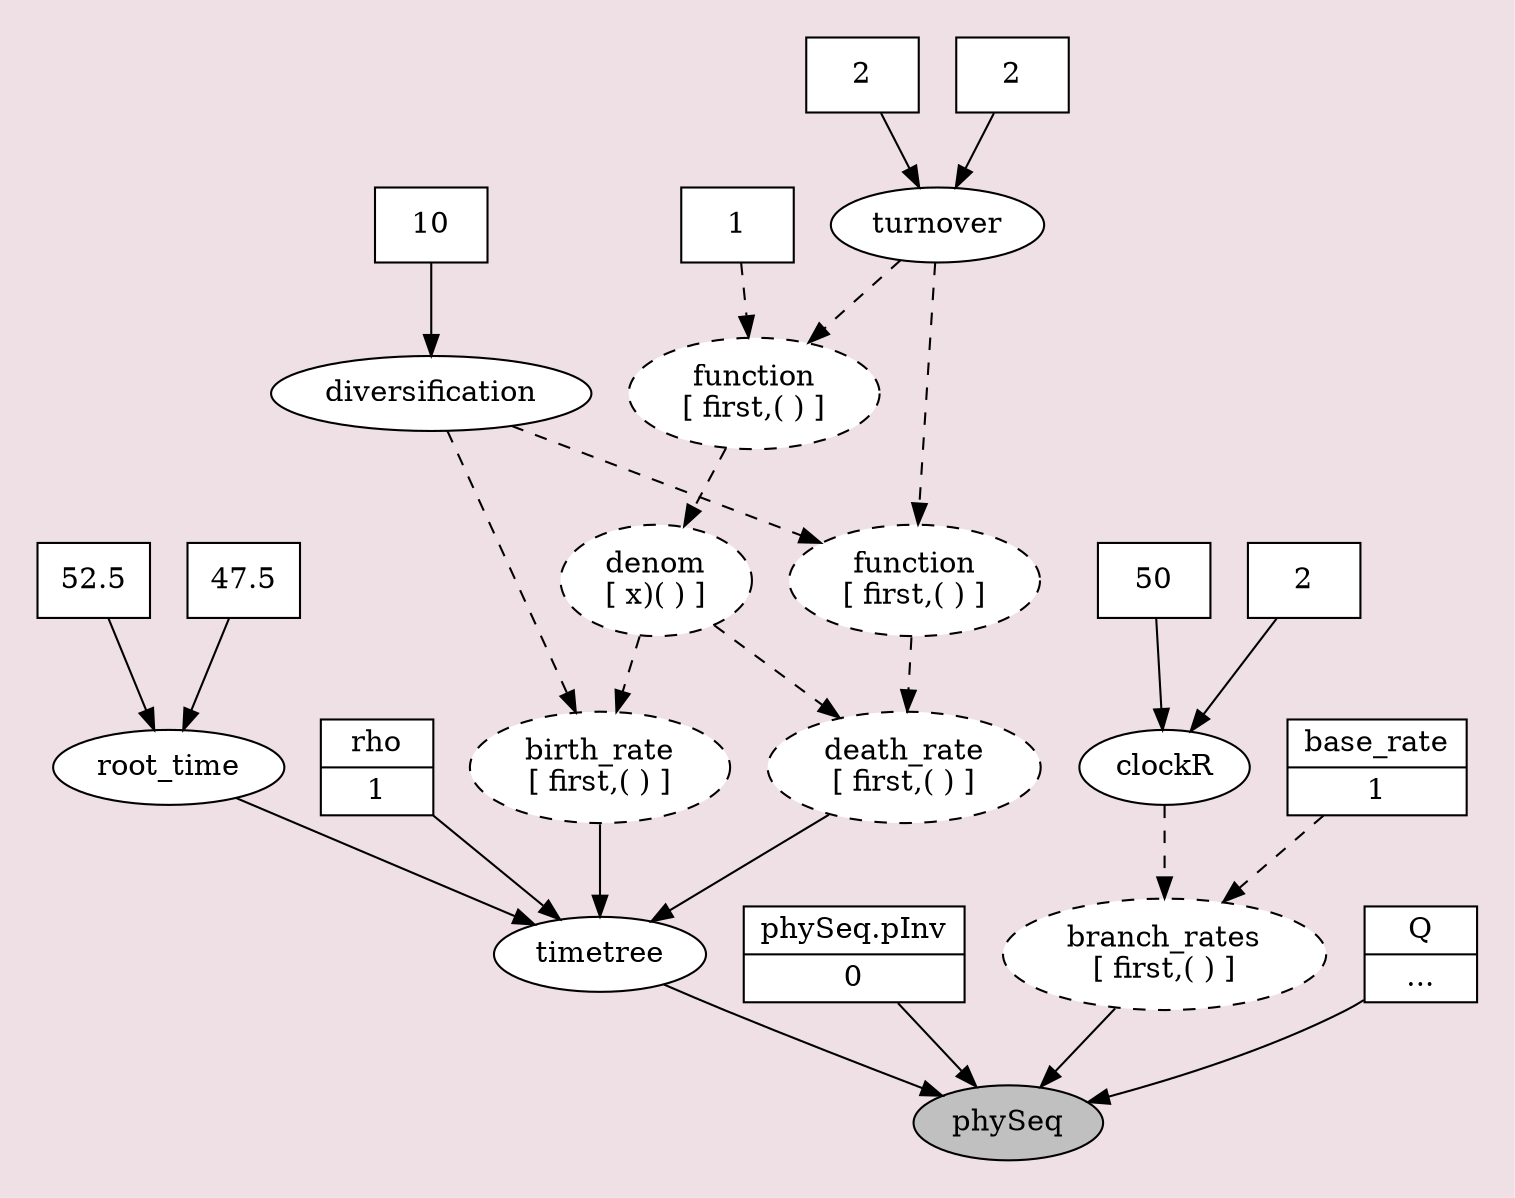 /* Graphical model description in DOT language                                    */
/*    To view graph:                                                              */
/*       open this file in the program Graphviz: http://www.graphviz.org          */
/*       or paste contents into an online viewer: http://stamm-wilbrandt.de/GraphvizFiddle */

digraph REVDAG {
   n_turnover [shape=oval, style=filled, fillcolor=white, label="turnover"]
   n_0x7fe39361ef60 [shape=box, style=filled, fillcolor=white, label="2"]
   n_0x7fe39361f060 [shape=box, style=filled, fillcolor=white, label="2"]
   n_0x7fe39361f160 [shape=oval, style="dashed,filled", fillcolor=white, label="function\n[ first,( ) ]"]
   n_0x7fe39361f270 [shape=box, style=filled, fillcolor=white, label="1"]
   n_denom [shape=oval, style="dashed,filled", fillcolor=white, label="denom\n[ x)( ) ]"]
   n_death_rate [shape=oval, style="dashed,filled", fillcolor=white, label="death_rate\n[ first,( ) ]"]
   n_0x7fe39361f870 [shape=oval, style="dashed,filled", fillcolor=white, label="function\n[ first,( ) ]"]
   n_diversification [shape=oval, style=filled, fillcolor=white, label="diversification"]
   n_0x7fe393620510 [shape=box, style=filled, fillcolor=white, label="10"]
   n_birth_rate [shape=oval, style="dashed,filled", fillcolor=white, label="birth_rate\n[ first,( ) ]"]
   n_timetree [shape=oval, style=filled, fillcolor=white, label="timetree"]
   n_root_time [shape=oval, style=filled, fillcolor=white, label="root_time"]
   n_0x7fe393627110 [shape=box, style=filled, fillcolor=white, label="47.5"]
   n_0x7fe393627230 [shape=box, style=filled, fillcolor=white, label="52.5"]
   n_rho [shape=record, style=filled, fillcolor=white, label="{rho|1}"]
   n_phySeq [shape=oval, style=filled, fillcolor=gray, label="phySeq"]
   n_phySeq_pInv [shape=record, style=filled, fillcolor=white, label="{phySeq.pInv|0}"]
   n_branch_rates [shape=oval, style="dashed,filled", fillcolor=white, label="branch_rates\n[ first,( ) ]"]
   n_clockR [shape=oval, style=filled, fillcolor=white, label="clockR"]
   n_0x7fe39362ecf0 [shape=box, style=filled, fillcolor=white, label="2"]
   n_0x7fe39362ee10 [shape=box, style=filled, fillcolor=white, label="50"]
   n_base_rate [shape=record, style=filled, fillcolor=white, label="{base_rate|1}"]
   n_Q [shape=record, style=filled, fillcolor=white, label="{Q|...}"]
   n_turnover -> n_0x7fe39361f160[style=dashed]
   n_turnover -> n_0x7fe39361f870[style=dashed]
   n_0x7fe39361ef60 -> n_turnover
   n_0x7fe39361f060 -> n_turnover
   n_0x7fe39361f160 -> n_denom[style=dashed]
   n_0x7fe39361f270 -> n_0x7fe39361f160[style=dashed]
   n_denom -> n_birth_rate[style=dashed]
   n_denom -> n_death_rate[style=dashed]
   n_death_rate -> n_timetree
   n_0x7fe39361f870 -> n_death_rate[style=dashed]
   n_diversification -> n_birth_rate[style=dashed]
   n_diversification -> n_0x7fe39361f870[style=dashed]
   n_0x7fe393620510 -> n_diversification
   n_birth_rate -> n_timetree
   n_timetree -> n_phySeq
   n_root_time -> n_timetree
   n_0x7fe393627110 -> n_root_time
   n_0x7fe393627230 -> n_root_time
   n_rho -> n_timetree
   n_phySeq_pInv -> n_phySeq
   n_branch_rates -> n_phySeq
   n_clockR -> n_branch_rates[style=dashed]
   n_0x7fe39362ecf0 -> n_clockR
   n_0x7fe39362ee10 -> n_clockR
   n_base_rate -> n_branch_rates[style=dashed]
   n_Q -> n_phySeq
   {rank=same; n_phySeq;}
   graph [bgcolor=lavenderblush2, pad=0.25]
}